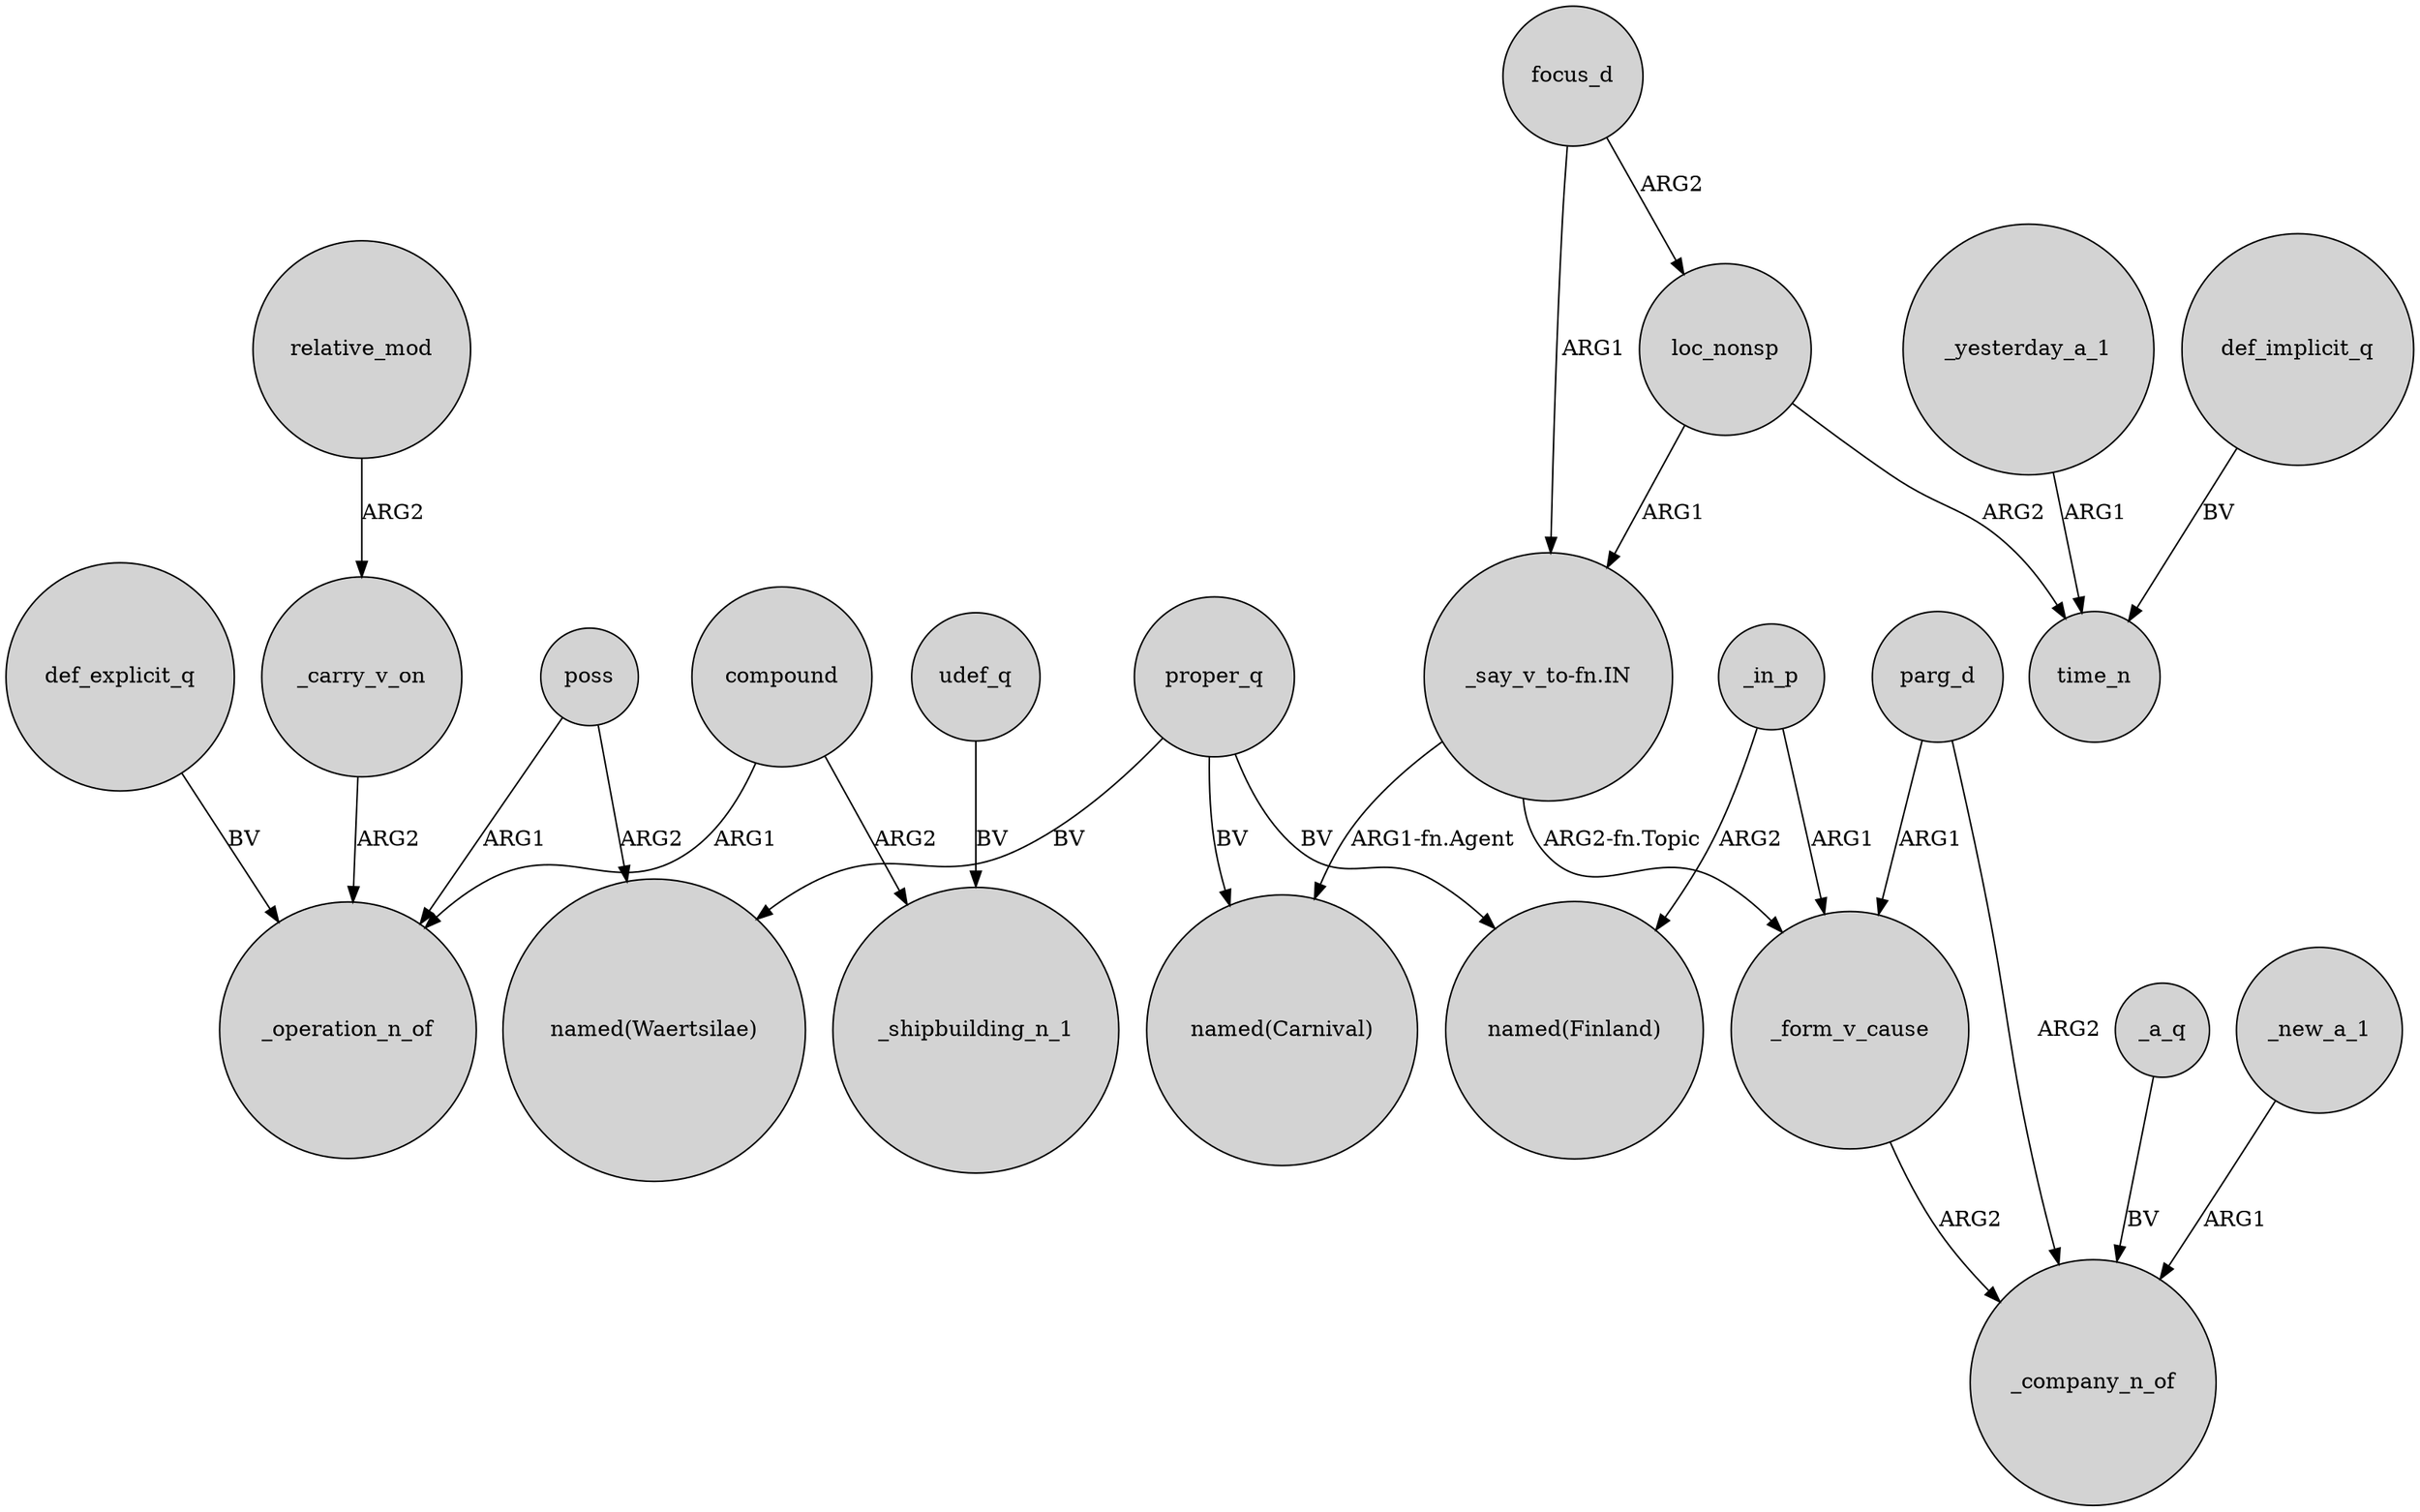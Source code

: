 digraph {
	node [shape=circle style=filled]
	"_say_v_to-fn.IN" -> "named(Carnival)" [label="ARG1-fn.Agent"]
	_carry_v_on -> _operation_n_of [label=ARG2]
	focus_d -> loc_nonsp [label=ARG2]
	poss -> "named(Waertsilae)" [label=ARG2]
	_yesterday_a_1 -> time_n [label=ARG1]
	parg_d -> _form_v_cause [label=ARG1]
	compound -> _operation_n_of [label=ARG1]
	udef_q -> _shipbuilding_n_1 [label=BV]
	def_implicit_q -> time_n [label=BV]
	poss -> _operation_n_of [label=ARG1]
	proper_q -> "named(Finland)" [label=BV]
	compound -> _shipbuilding_n_1 [label=ARG2]
	loc_nonsp -> time_n [label=ARG2]
	proper_q -> "named(Carnival)" [label=BV]
	def_explicit_q -> _operation_n_of [label=BV]
	_in_p -> _form_v_cause [label=ARG1]
	proper_q -> "named(Waertsilae)" [label=BV]
	parg_d -> _company_n_of [label=ARG2]
	loc_nonsp -> "_say_v_to-fn.IN" [label=ARG1]
	relative_mod -> _carry_v_on [label=ARG2]
	_a_q -> _company_n_of [label=BV]
	_new_a_1 -> _company_n_of [label=ARG1]
	"_say_v_to-fn.IN" -> _form_v_cause [label="ARG2-fn.Topic"]
	_form_v_cause -> _company_n_of [label=ARG2]
	focus_d -> "_say_v_to-fn.IN" [label=ARG1]
	_in_p -> "named(Finland)" [label=ARG2]
}
